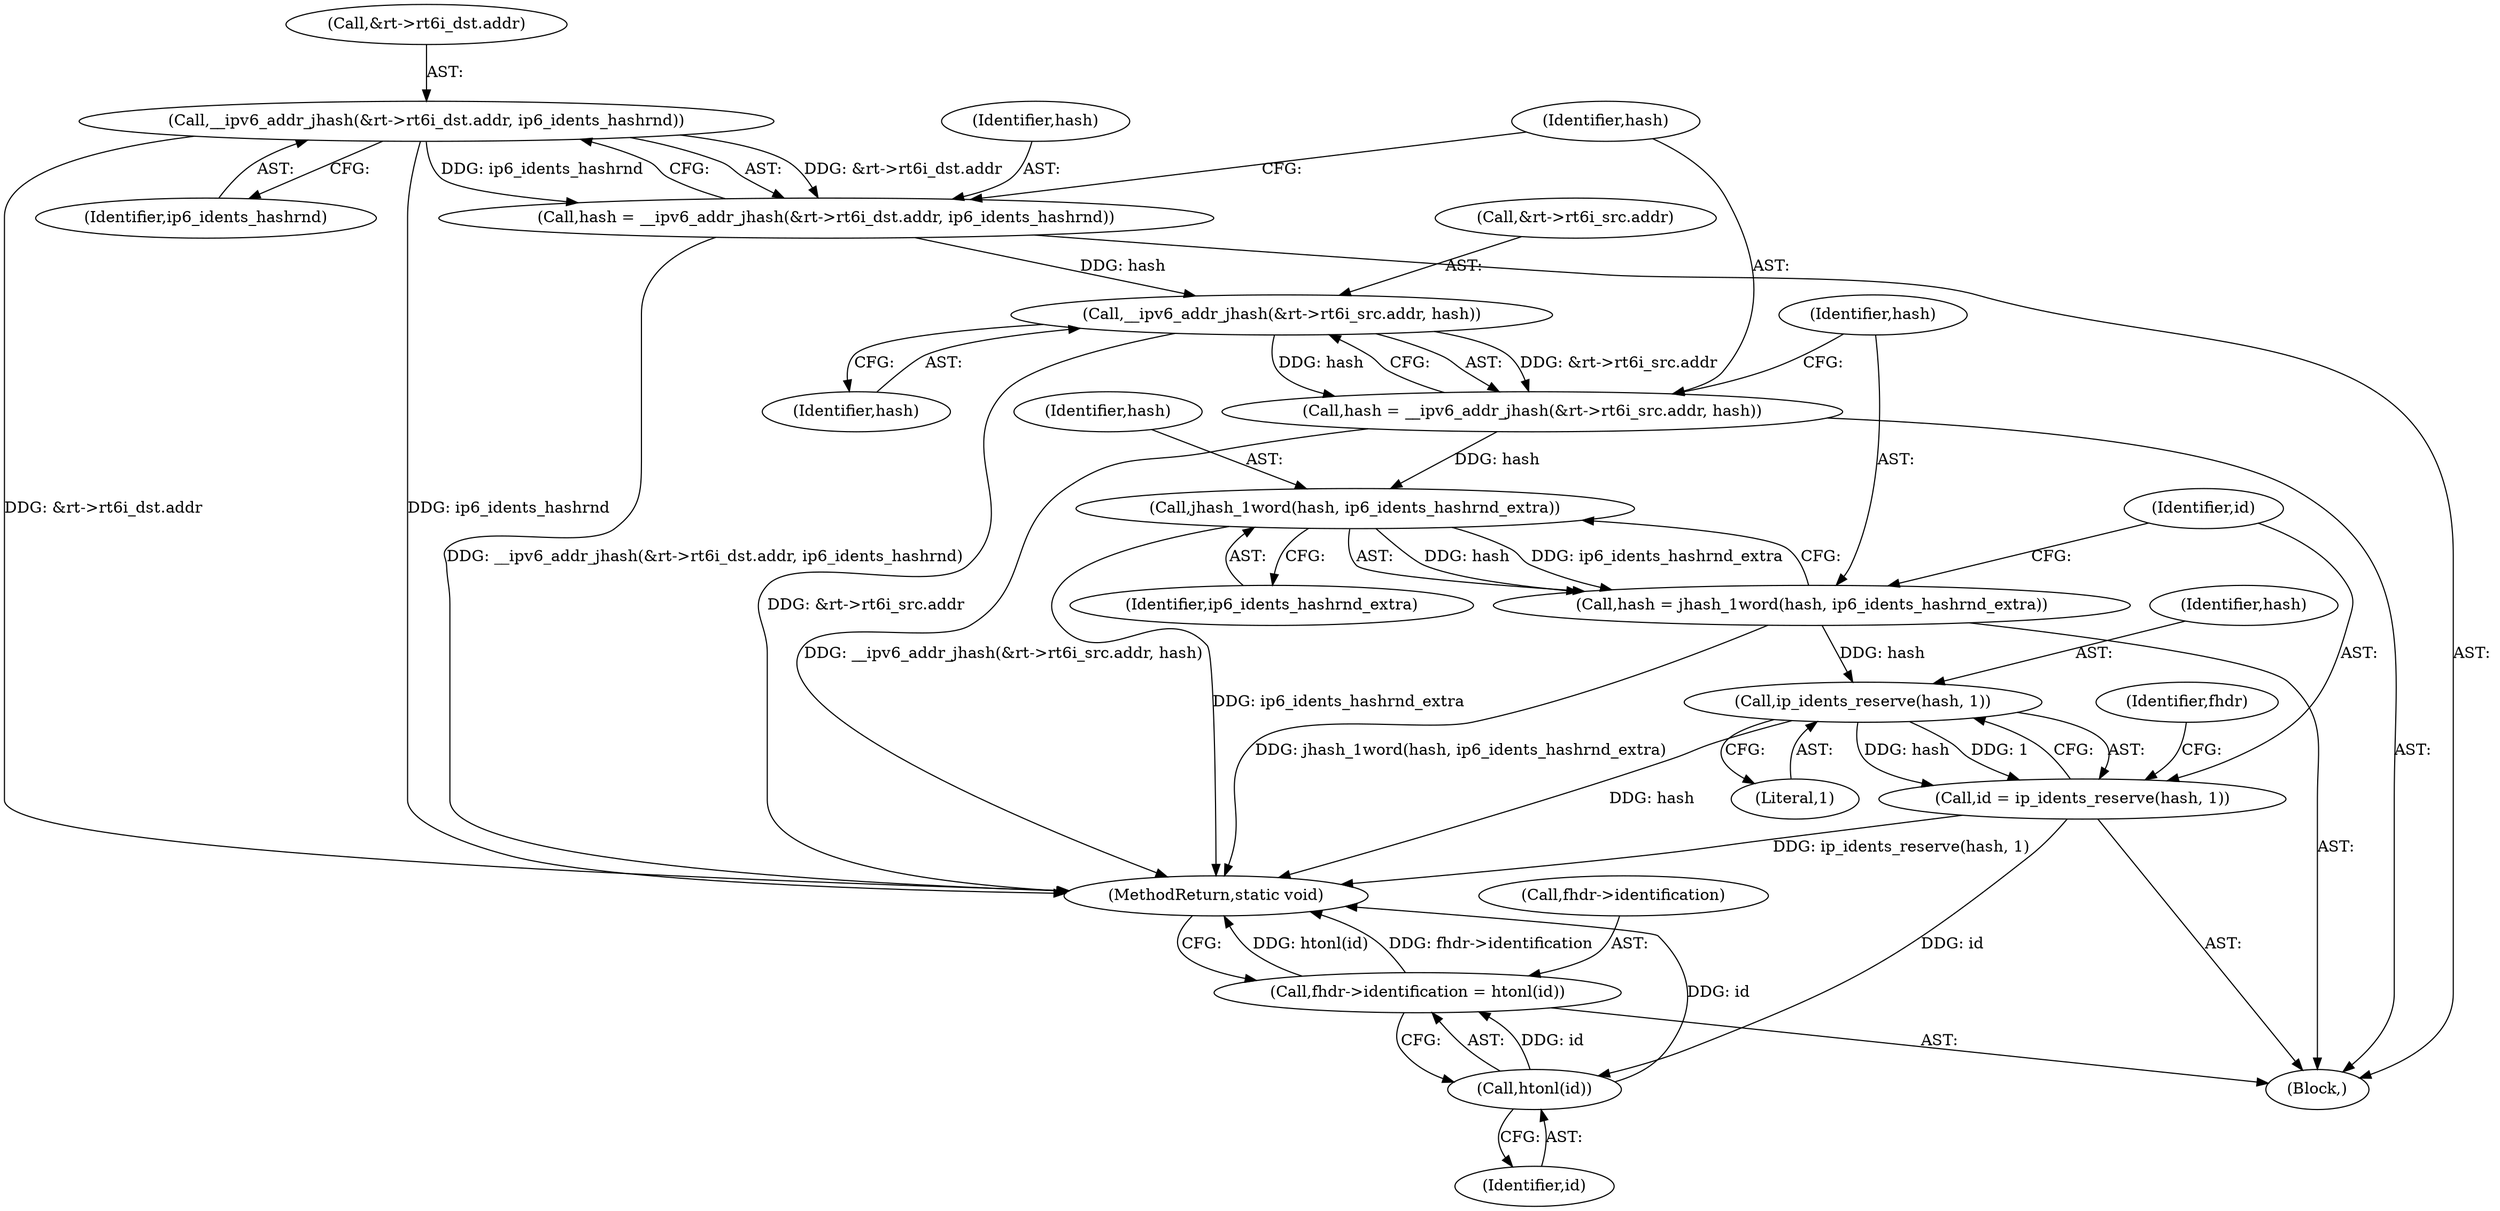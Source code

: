 digraph "0_linux_55f0fc7a02de8f12757f4937143d8d5091b2e40b_0@pointer" {
"1000120" [label="(Call,__ipv6_addr_jhash(&rt->rt6i_dst.addr, ip6_idents_hashrnd))"];
"1000118" [label="(Call,hash = __ipv6_addr_jhash(&rt->rt6i_dst.addr, ip6_idents_hashrnd))"];
"1000130" [label="(Call,__ipv6_addr_jhash(&rt->rt6i_src.addr, hash))"];
"1000128" [label="(Call,hash = __ipv6_addr_jhash(&rt->rt6i_src.addr, hash))"];
"1000140" [label="(Call,jhash_1word(hash, ip6_idents_hashrnd_extra))"];
"1000138" [label="(Call,hash = jhash_1word(hash, ip6_idents_hashrnd_extra))"];
"1000145" [label="(Call,ip_idents_reserve(hash, 1))"];
"1000143" [label="(Call,id = ip_idents_reserve(hash, 1))"];
"1000152" [label="(Call,htonl(id))"];
"1000148" [label="(Call,fhdr->identification = htonl(id))"];
"1000127" [label="(Identifier,ip6_idents_hashrnd)"];
"1000121" [label="(Call,&rt->rt6i_dst.addr)"];
"1000144" [label="(Identifier,id)"];
"1000148" [label="(Call,fhdr->identification = htonl(id))"];
"1000129" [label="(Identifier,hash)"];
"1000138" [label="(Call,hash = jhash_1word(hash, ip6_idents_hashrnd_extra))"];
"1000142" [label="(Identifier,ip6_idents_hashrnd_extra)"];
"1000152" [label="(Call,htonl(id))"];
"1000119" [label="(Identifier,hash)"];
"1000137" [label="(Identifier,hash)"];
"1000140" [label="(Call,jhash_1word(hash, ip6_idents_hashrnd_extra))"];
"1000128" [label="(Call,hash = __ipv6_addr_jhash(&rt->rt6i_src.addr, hash))"];
"1000118" [label="(Call,hash = __ipv6_addr_jhash(&rt->rt6i_dst.addr, ip6_idents_hashrnd))"];
"1000149" [label="(Call,fhdr->identification)"];
"1000141" [label="(Identifier,hash)"];
"1000120" [label="(Call,__ipv6_addr_jhash(&rt->rt6i_dst.addr, ip6_idents_hashrnd))"];
"1000143" [label="(Call,id = ip_idents_reserve(hash, 1))"];
"1000139" [label="(Identifier,hash)"];
"1000150" [label="(Identifier,fhdr)"];
"1000145" [label="(Call,ip_idents_reserve(hash, 1))"];
"1000147" [label="(Literal,1)"];
"1000103" [label="(Block,)"];
"1000130" [label="(Call,__ipv6_addr_jhash(&rt->rt6i_src.addr, hash))"];
"1000146" [label="(Identifier,hash)"];
"1000153" [label="(Identifier,id)"];
"1000154" [label="(MethodReturn,static void)"];
"1000131" [label="(Call,&rt->rt6i_src.addr)"];
"1000120" -> "1000118"  [label="AST: "];
"1000120" -> "1000127"  [label="CFG: "];
"1000121" -> "1000120"  [label="AST: "];
"1000127" -> "1000120"  [label="AST: "];
"1000118" -> "1000120"  [label="CFG: "];
"1000120" -> "1000154"  [label="DDG: &rt->rt6i_dst.addr"];
"1000120" -> "1000154"  [label="DDG: ip6_idents_hashrnd"];
"1000120" -> "1000118"  [label="DDG: &rt->rt6i_dst.addr"];
"1000120" -> "1000118"  [label="DDG: ip6_idents_hashrnd"];
"1000118" -> "1000103"  [label="AST: "];
"1000119" -> "1000118"  [label="AST: "];
"1000129" -> "1000118"  [label="CFG: "];
"1000118" -> "1000154"  [label="DDG: __ipv6_addr_jhash(&rt->rt6i_dst.addr, ip6_idents_hashrnd)"];
"1000118" -> "1000130"  [label="DDG: hash"];
"1000130" -> "1000128"  [label="AST: "];
"1000130" -> "1000137"  [label="CFG: "];
"1000131" -> "1000130"  [label="AST: "];
"1000137" -> "1000130"  [label="AST: "];
"1000128" -> "1000130"  [label="CFG: "];
"1000130" -> "1000154"  [label="DDG: &rt->rt6i_src.addr"];
"1000130" -> "1000128"  [label="DDG: &rt->rt6i_src.addr"];
"1000130" -> "1000128"  [label="DDG: hash"];
"1000128" -> "1000103"  [label="AST: "];
"1000129" -> "1000128"  [label="AST: "];
"1000139" -> "1000128"  [label="CFG: "];
"1000128" -> "1000154"  [label="DDG: __ipv6_addr_jhash(&rt->rt6i_src.addr, hash)"];
"1000128" -> "1000140"  [label="DDG: hash"];
"1000140" -> "1000138"  [label="AST: "];
"1000140" -> "1000142"  [label="CFG: "];
"1000141" -> "1000140"  [label="AST: "];
"1000142" -> "1000140"  [label="AST: "];
"1000138" -> "1000140"  [label="CFG: "];
"1000140" -> "1000154"  [label="DDG: ip6_idents_hashrnd_extra"];
"1000140" -> "1000138"  [label="DDG: hash"];
"1000140" -> "1000138"  [label="DDG: ip6_idents_hashrnd_extra"];
"1000138" -> "1000103"  [label="AST: "];
"1000139" -> "1000138"  [label="AST: "];
"1000144" -> "1000138"  [label="CFG: "];
"1000138" -> "1000154"  [label="DDG: jhash_1word(hash, ip6_idents_hashrnd_extra)"];
"1000138" -> "1000145"  [label="DDG: hash"];
"1000145" -> "1000143"  [label="AST: "];
"1000145" -> "1000147"  [label="CFG: "];
"1000146" -> "1000145"  [label="AST: "];
"1000147" -> "1000145"  [label="AST: "];
"1000143" -> "1000145"  [label="CFG: "];
"1000145" -> "1000154"  [label="DDG: hash"];
"1000145" -> "1000143"  [label="DDG: hash"];
"1000145" -> "1000143"  [label="DDG: 1"];
"1000143" -> "1000103"  [label="AST: "];
"1000144" -> "1000143"  [label="AST: "];
"1000150" -> "1000143"  [label="CFG: "];
"1000143" -> "1000154"  [label="DDG: ip_idents_reserve(hash, 1)"];
"1000143" -> "1000152"  [label="DDG: id"];
"1000152" -> "1000148"  [label="AST: "];
"1000152" -> "1000153"  [label="CFG: "];
"1000153" -> "1000152"  [label="AST: "];
"1000148" -> "1000152"  [label="CFG: "];
"1000152" -> "1000154"  [label="DDG: id"];
"1000152" -> "1000148"  [label="DDG: id"];
"1000148" -> "1000103"  [label="AST: "];
"1000149" -> "1000148"  [label="AST: "];
"1000154" -> "1000148"  [label="CFG: "];
"1000148" -> "1000154"  [label="DDG: htonl(id)"];
"1000148" -> "1000154"  [label="DDG: fhdr->identification"];
}
